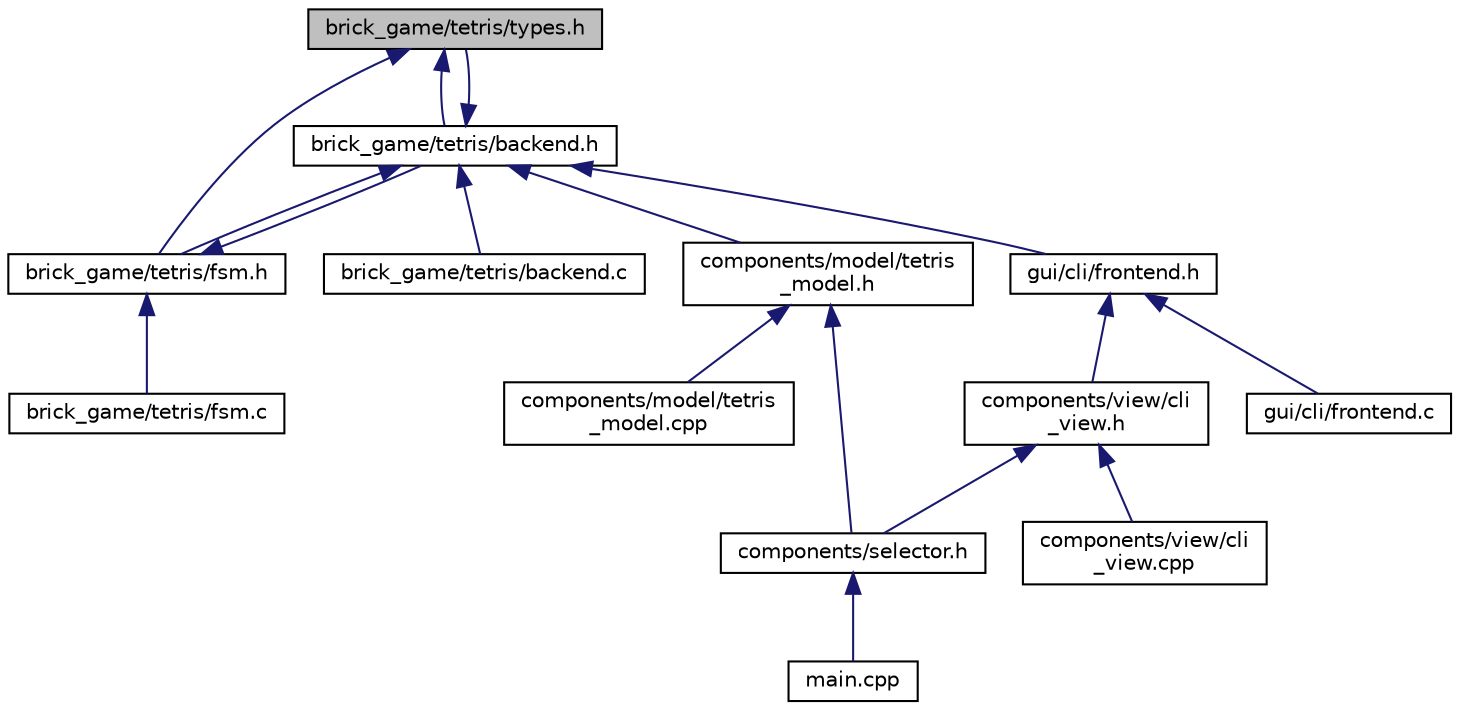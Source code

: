 digraph "brick_game/tetris/types.h"
{
 // LATEX_PDF_SIZE
  edge [fontname="Helvetica",fontsize="10",labelfontname="Helvetica",labelfontsize="10"];
  node [fontname="Helvetica",fontsize="10",shape=record];
  Node1 [label="brick_game/tetris/types.h",height=0.2,width=0.4,color="black", fillcolor="grey75", style="filled", fontcolor="black",tooltip="Заголовочный файл с типами тетриса."];
  Node1 -> Node2 [dir="back",color="midnightblue",fontsize="10",style="solid",fontname="Helvetica"];
  Node2 [label="brick_game/tetris/backend.h",height=0.2,width=0.4,color="black", fillcolor="white", style="filled",URL="$backend_8h.html",tooltip="Заголовочный файл основных функций тетриса."];
  Node2 -> Node3 [dir="back",color="midnightblue",fontsize="10",style="solid",fontname="Helvetica"];
  Node3 [label="brick_game/tetris/backend.c",height=0.2,width=0.4,color="black", fillcolor="white", style="filled",URL="$backend_8c.html",tooltip="Основные функции работы тетриса."];
  Node2 -> Node4 [dir="back",color="midnightblue",fontsize="10",style="solid",fontname="Helvetica"];
  Node4 [label="brick_game/tetris/fsm.h",height=0.2,width=0.4,color="black", fillcolor="white", style="filled",URL="$fsm_8h.html",tooltip="Заголовочный файл функций конечного автомата тетриса."];
  Node4 -> Node2 [dir="back",color="midnightblue",fontsize="10",style="solid",fontname="Helvetica"];
  Node4 -> Node5 [dir="back",color="midnightblue",fontsize="10",style="solid",fontname="Helvetica"];
  Node5 [label="brick_game/tetris/fsm.c",height=0.2,width=0.4,color="black", fillcolor="white", style="filled",URL="$fsm_8c.html",tooltip="Функции конечного автомата тетриса."];
  Node2 -> Node1 [dir="back",color="midnightblue",fontsize="10",style="solid",fontname="Helvetica"];
  Node2 -> Node6 [dir="back",color="midnightblue",fontsize="10",style="solid",fontname="Helvetica"];
  Node6 [label="components/model/tetris\l_model.h",height=0.2,width=0.4,color="black", fillcolor="white", style="filled",URL="$tetris__model_8h.html",tooltip="Заголовочный файл класса TetrisModel."];
  Node6 -> Node7 [dir="back",color="midnightblue",fontsize="10",style="solid",fontname="Helvetica"];
  Node7 [label="components/model/tetris\l_model.cpp",height=0.2,width=0.4,color="black", fillcolor="white", style="filled",URL="$tetris__model_8cpp.html",tooltip="Методы класса TetrisModel."];
  Node6 -> Node8 [dir="back",color="midnightblue",fontsize="10",style="solid",fontname="Helvetica"];
  Node8 [label="components/selector.h",height=0.2,width=0.4,color="black", fillcolor="white", style="filled",URL="$selector_8h_source.html",tooltip=" "];
  Node8 -> Node9 [dir="back",color="midnightblue",fontsize="10",style="solid",fontname="Helvetica"];
  Node9 [label="main.cpp",height=0.2,width=0.4,color="black", fillcolor="white", style="filled",URL="$main_8cpp.html",tooltip="Основной файл, запускающий программу."];
  Node2 -> Node10 [dir="back",color="midnightblue",fontsize="10",style="solid",fontname="Helvetica"];
  Node10 [label="gui/cli/frontend.h",height=0.2,width=0.4,color="black", fillcolor="white", style="filled",URL="$frontend_8h.html",tooltip="Заголовочныый файл библиотеки отрисовки интерфейса."];
  Node10 -> Node11 [dir="back",color="midnightblue",fontsize="10",style="solid",fontname="Helvetica"];
  Node11 [label="components/view/cli\l_view.h",height=0.2,width=0.4,color="black", fillcolor="white", style="filled",URL="$cli__view_8h.html",tooltip="Заголовочный файл класса CliView."];
  Node11 -> Node8 [dir="back",color="midnightblue",fontsize="10",style="solid",fontname="Helvetica"];
  Node11 -> Node12 [dir="back",color="midnightblue",fontsize="10",style="solid",fontname="Helvetica"];
  Node12 [label="components/view/cli\l_view.cpp",height=0.2,width=0.4,color="black", fillcolor="white", style="filled",URL="$cli__view_8cpp.html",tooltip="Файл с методами класса CliView."];
  Node10 -> Node13 [dir="back",color="midnightblue",fontsize="10",style="solid",fontname="Helvetica"];
  Node13 [label="gui/cli/frontend.c",height=0.2,width=0.4,color="black", fillcolor="white", style="filled",URL="$frontend_8c.html",tooltip="Функции отрисовки интерфейса в окне консоли."];
  Node1 -> Node4 [dir="back",color="midnightblue",fontsize="10",style="solid",fontname="Helvetica"];
}
